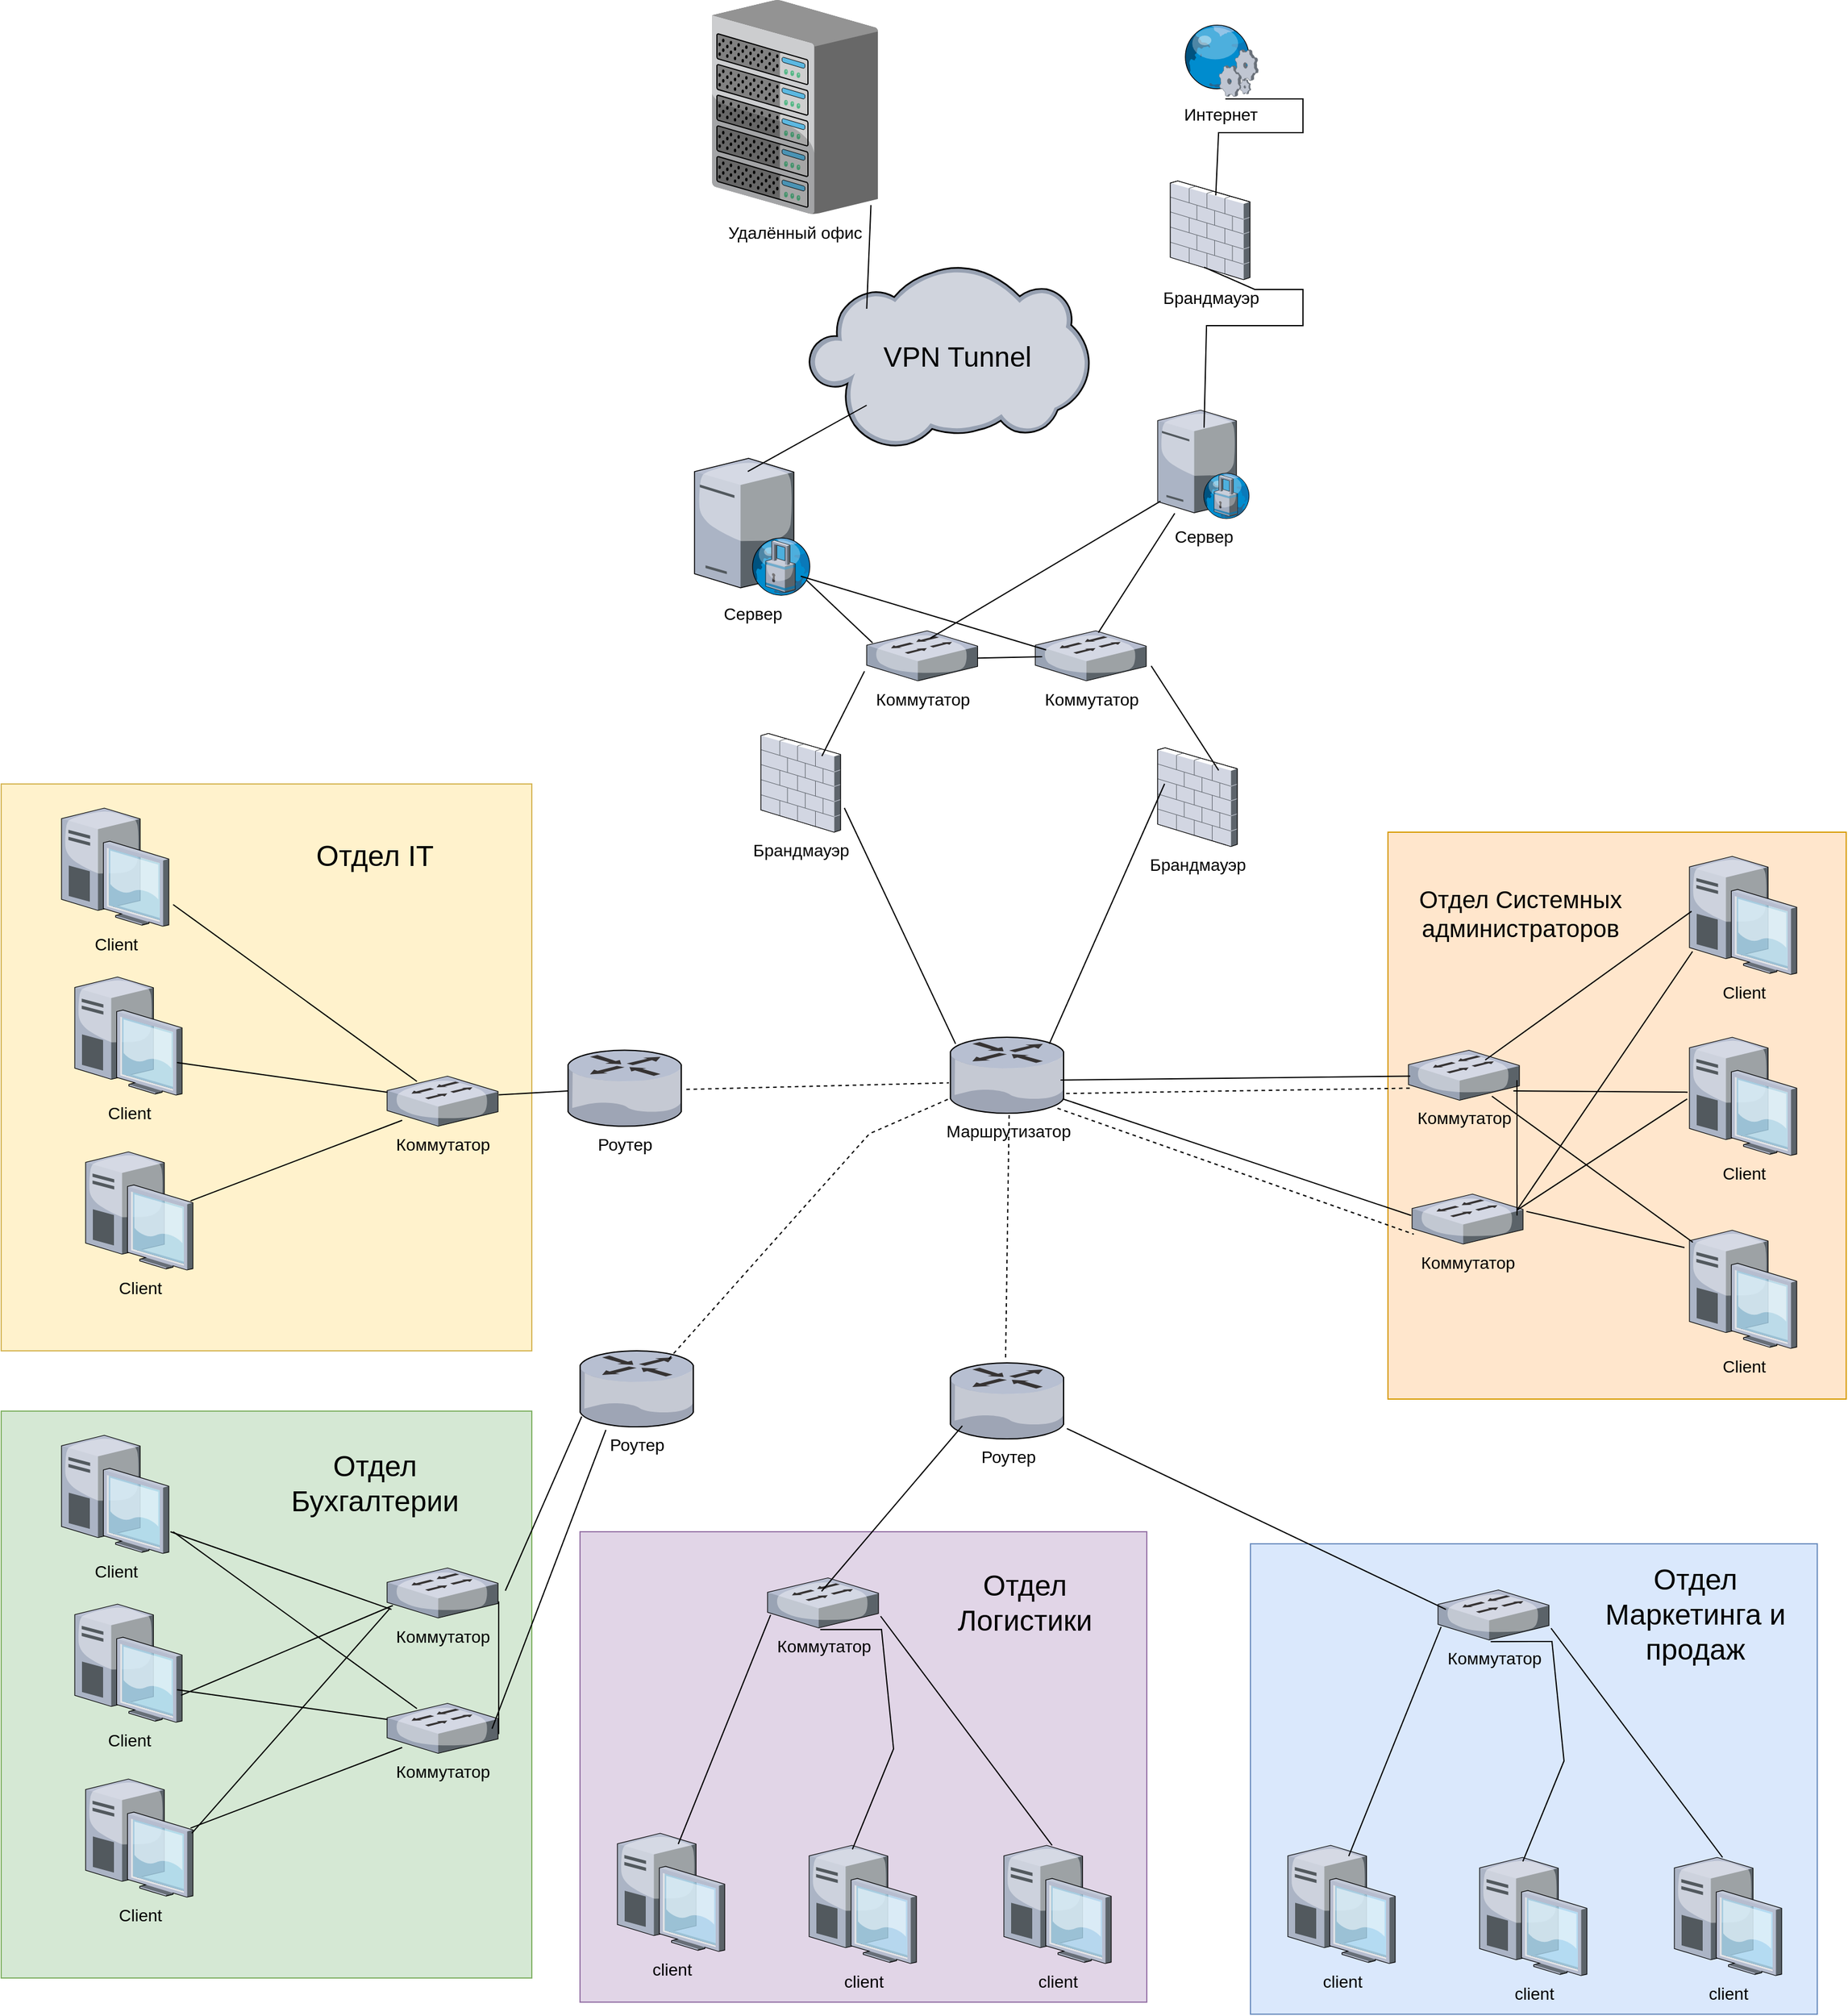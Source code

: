 <mxfile version="24.7.17">
  <diagram id="nGQdACCOeJVAFRv78miI" name="Страница — 2">
    <mxGraphModel dx="1323" dy="2034" grid="1" gridSize="10" guides="1" tooltips="1" connect="1" arrows="1" fold="1" page="1" pageScale="1" pageWidth="827" pageHeight="1169" math="0" shadow="0">
      <root>
        <mxCell id="0" />
        <mxCell id="1" parent="0" />
        <mxCell id="vEiF_uyLCvTDAlhh_jbT-1" value="Интернет" style="verticalLabelPosition=bottom;aspect=fixed;html=1;verticalAlign=top;strokeColor=none;shape=mxgraph.citrix.web_service;fillColor=#66B2FF;gradientColor=#0066CC;fontSize=14;" vertex="1" parent="1">
          <mxGeometry x="1299.53" y="-180" width="63" height="60" as="geometry" />
        </mxCell>
        <mxCell id="E2Lca-HdDQPLOUVBMEs8-1" value="Брандмауэр" style="verticalLabelPosition=bottom;aspect=fixed;html=1;verticalAlign=top;strokeColor=none;shape=mxgraph.citrix.firewall;fillColor=#66B2FF;gradientColor=#0066CC;fontSize=14;" vertex="1" parent="1">
          <mxGeometry x="1289.53" y="-50.0" width="66" height="81.84" as="geometry" />
        </mxCell>
        <mxCell id="E2Lca-HdDQPLOUVBMEs8-2" value="" style="endArrow=none;html=1;rounded=0;exitX=0.571;exitY=0.147;exitDx=0;exitDy=0;exitPerimeter=0;entryX=0.566;entryY=1.033;entryDx=0;entryDy=0;entryPerimeter=0;" edge="1" parent="1" source="E2Lca-HdDQPLOUVBMEs8-1" target="vEiF_uyLCvTDAlhh_jbT-1">
          <mxGeometry width="50" height="50" relative="1" as="geometry">
            <mxPoint x="1229.53" y="350" as="sourcePoint" />
            <mxPoint x="1279.53" y="300" as="targetPoint" />
            <Array as="points">
              <mxPoint x="1329.53" y="-90" />
              <mxPoint x="1399.53" y="-90" />
              <mxPoint x="1399.53" y="-118" />
            </Array>
          </mxGeometry>
        </mxCell>
        <mxCell id="zKOIj1cui4wTn7lDMS5a-1" value="Сервер" style="verticalLabelPosition=bottom;aspect=fixed;html=1;verticalAlign=top;strokeColor=none;shape=mxgraph.citrix.proxy_server;fillColor=#66B2FF;gradientColor=#0066CC;fontSize=14;" vertex="1" parent="1">
          <mxGeometry x="1279.03" y="140" width="76.5" height="90" as="geometry" />
        </mxCell>
        <mxCell id="zKOIj1cui4wTn7lDMS5a-2" value="" style="endArrow=none;html=1;rounded=0;exitX=0.503;exitY=0.163;exitDx=0;exitDy=0;exitPerimeter=0;entryX=0.424;entryY=0.874;entryDx=0;entryDy=0;entryPerimeter=0;" edge="1" parent="1" source="zKOIj1cui4wTn7lDMS5a-1" target="E2Lca-HdDQPLOUVBMEs8-1">
          <mxGeometry width="50" height="50" relative="1" as="geometry">
            <mxPoint x="1229.53" y="230" as="sourcePoint" />
            <mxPoint x="1279.53" y="300" as="targetPoint" />
            <Array as="points">
              <mxPoint x="1319.53" y="70" />
              <mxPoint x="1399.53" y="70" />
              <mxPoint x="1399.53" y="40" />
              <mxPoint x="1359.53" y="40" />
            </Array>
          </mxGeometry>
        </mxCell>
        <mxCell id="4ByIAZfDZcwQL-Xe8SCX-1" value="Коммутатор" style="verticalLabelPosition=bottom;aspect=fixed;html=1;verticalAlign=top;strokeColor=none;shape=mxgraph.citrix.switch;fillColor=#66B2FF;gradientColor=#0066CC;fontSize=14;" vertex="1" parent="1">
          <mxGeometry x="1037.73" y="323" width="92" height="41.5" as="geometry" />
        </mxCell>
        <mxCell id="4ByIAZfDZcwQL-Xe8SCX-2" value="" style="endArrow=none;html=1;rounded=0;entryX=0.574;entryY=0.145;entryDx=0;entryDy=0;entryPerimeter=0;exitX=0.03;exitY=0.84;exitDx=0;exitDy=0;exitPerimeter=0;" edge="1" parent="1" source="zKOIj1cui4wTn7lDMS5a-1" target="4ByIAZfDZcwQL-Xe8SCX-1">
          <mxGeometry width="50" height="50" relative="1" as="geometry">
            <mxPoint x="1229.53" y="350" as="sourcePoint" />
            <mxPoint x="1279.53" y="300" as="targetPoint" />
          </mxGeometry>
        </mxCell>
        <mxCell id="4ByIAZfDZcwQL-Xe8SCX-3" value="Сервер" style="verticalLabelPosition=bottom;aspect=fixed;html=1;verticalAlign=top;strokeColor=none;shape=mxgraph.citrix.proxy_server;fillColor=#66B2FF;gradientColor=#0066CC;fontSize=14;" vertex="1" parent="1">
          <mxGeometry x="894.93" y="180" width="96.5" height="113.53" as="geometry" />
        </mxCell>
        <mxCell id="4ByIAZfDZcwQL-Xe8SCX-4" value="" style="endArrow=none;html=1;rounded=0;exitX=0.053;exitY=0.241;exitDx=0;exitDy=0;exitPerimeter=0;entryX=0.963;entryY=0.891;entryDx=0;entryDy=0;entryPerimeter=0;" edge="1" parent="1" source="4ByIAZfDZcwQL-Xe8SCX-1" target="4ByIAZfDZcwQL-Xe8SCX-3">
          <mxGeometry width="50" height="50" relative="1" as="geometry">
            <mxPoint x="1229.53" y="350" as="sourcePoint" />
            <mxPoint x="1009.53" y="280" as="targetPoint" />
          </mxGeometry>
        </mxCell>
        <mxCell id="L4O83HU7OC4WsHnCvtTg-1" value="" style="verticalLabelPosition=bottom;sketch=0;aspect=fixed;html=1;verticalAlign=top;strokeColor=none;align=center;outlineConnect=0;shape=mxgraph.citrix.cloud;" vertex="1" parent="1">
          <mxGeometry x="989.53" y="20" width="232.9" height="152" as="geometry" />
        </mxCell>
        <mxCell id="Q8kfbpEKyPqMvDenZOVW-1" value="" style="endArrow=none;html=1;rounded=0;exitX=0.458;exitY=0.096;exitDx=0;exitDy=0;exitPerimeter=0;entryX=0;entryY=1;entryDx=0;entryDy=0;" edge="1" parent="1" source="4ByIAZfDZcwQL-Xe8SCX-3" target="Q8kfbpEKyPqMvDenZOVW-2">
          <mxGeometry width="50" height="50" relative="1" as="geometry">
            <mxPoint x="1189.53" y="410" as="sourcePoint" />
            <mxPoint x="1087.53" y="311" as="targetPoint" />
          </mxGeometry>
        </mxCell>
        <mxCell id="Q8kfbpEKyPqMvDenZOVW-2" value="&lt;font style=&quot;font-size: 23px;&quot;&gt;VPN Tunnel&lt;/font&gt;" style="text;html=1;align=center;verticalAlign=middle;whiteSpace=wrap;rounded=0;" vertex="1" parent="1">
          <mxGeometry x="1037.73" y="56" width="150" height="80" as="geometry" />
        </mxCell>
        <mxCell id="k6onuLZVNrTaeDNxgksK-1" value="Удалённый офис" style="verticalLabelPosition=bottom;aspect=fixed;html=1;verticalAlign=top;strokeColor=none;shape=mxgraph.citrix.chassis;fillColor=#66B2FF;gradientColor=#0066CC;fontSize=14;" vertex="1" parent="1">
          <mxGeometry x="909.53" y="-200" width="137.5" height="177.5" as="geometry" />
        </mxCell>
        <mxCell id="k6onuLZVNrTaeDNxgksK-2" value="" style="endArrow=none;html=1;rounded=0;entryX=0.958;entryY=0.958;entryDx=0;entryDy=0;entryPerimeter=0;exitX=0;exitY=0;exitDx=0;exitDy=0;" edge="1" parent="1" source="Q8kfbpEKyPqMvDenZOVW-2" target="k6onuLZVNrTaeDNxgksK-1">
          <mxGeometry width="50" height="50" relative="1" as="geometry">
            <mxPoint x="1189.53" y="410" as="sourcePoint" />
            <mxPoint x="1022.53" y="370" as="targetPoint" />
          </mxGeometry>
        </mxCell>
        <mxCell id="NOiTWcQTk03b_TyuIOdD-1" value="Маршрутизатор" style="verticalLabelPosition=bottom;aspect=fixed;html=1;verticalAlign=top;strokeColor=none;shape=mxgraph.citrix.router;fillColor=#66B2FF;gradientColor=#0066CC;fontSize=14;" vertex="1" parent="1">
          <mxGeometry x="1107.07" y="660" width="94.93" height="63" as="geometry" />
        </mxCell>
        <mxCell id="HztWbABJnZJOb7JI6aUi-1" value="Роутер" style="verticalLabelPosition=bottom;aspect=fixed;html=1;verticalAlign=top;strokeColor=none;shape=mxgraph.citrix.router;fillColor=#66B2FF;gradientColor=#0066CC;fontSize=14;" vertex="1" parent="1">
          <mxGeometry x="800" y="920" width="94.93" height="63" as="geometry" />
        </mxCell>
        <mxCell id="HztWbABJnZJOb7JI6aUi-2" value="Роутер" style="verticalLabelPosition=bottom;aspect=fixed;html=1;verticalAlign=top;strokeColor=none;shape=mxgraph.citrix.router;fillColor=#66B2FF;gradientColor=#0066CC;fontSize=14;" vertex="1" parent="1">
          <mxGeometry x="1107.07" y="930" width="94.93" height="63" as="geometry" />
        </mxCell>
        <mxCell id="HztWbABJnZJOb7JI6aUi-3" value="Роутер" style="verticalLabelPosition=bottom;aspect=fixed;html=1;verticalAlign=top;strokeColor=none;shape=mxgraph.citrix.router;fillColor=#66B2FF;gradientColor=#0066CC;fontSize=14;" vertex="1" parent="1">
          <mxGeometry x="790" y="670.75" width="94.93" height="63" as="geometry" />
        </mxCell>
        <mxCell id="vzPR-6TCZK36s6tEn4s6-12" value="" style="endArrow=none;html=1;rounded=0;exitX=1.034;exitY=0.516;exitDx=0;exitDy=0;exitPerimeter=0;entryX=-0.012;entryY=0.6;entryDx=0;entryDy=0;entryPerimeter=0;dashed=1;" edge="1" parent="1" source="HztWbABJnZJOb7JI6aUi-3" target="NOiTWcQTk03b_TyuIOdD-1">
          <mxGeometry width="50" height="50" relative="1" as="geometry">
            <mxPoint x="1288" y="702" as="sourcePoint" />
            <mxPoint x="1208" y="706" as="targetPoint" />
          </mxGeometry>
        </mxCell>
        <mxCell id="fK_OqBj9FiJL5wMermbX-10" value="" style="group" vertex="1" connectable="0" parent="1">
          <mxGeometry x="1470" y="490" width="380" height="470" as="geometry" />
        </mxCell>
        <mxCell id="vzPR-6TCZK36s6tEn4s6-10" value="" style="rounded=0;whiteSpace=wrap;html=1;fillColor=#ffe6cc;strokeColor=#d79b00;" vertex="1" parent="fK_OqBj9FiJL5wMermbX-10">
          <mxGeometry width="380" height="470" as="geometry" />
        </mxCell>
        <mxCell id="OkLLCSxySNJMKTtLB9Cl-1" value="Коммутатор" style="verticalLabelPosition=bottom;aspect=fixed;html=1;verticalAlign=top;strokeColor=none;shape=mxgraph.citrix.switch;fillColor=#66B2FF;gradientColor=#0066CC;fontSize=14;" vertex="1" parent="fK_OqBj9FiJL5wMermbX-10">
          <mxGeometry x="17" y="180.75" width="92" height="41.5" as="geometry" />
        </mxCell>
        <mxCell id="vzPR-6TCZK36s6tEn4s6-1" value="Client" style="verticalLabelPosition=bottom;aspect=fixed;html=1;verticalAlign=top;strokeColor=none;shape=mxgraph.citrix.desktop;fillColor=#66B2FF;gradientColor=#0066CC;fontSize=14;" vertex="1" parent="fK_OqBj9FiJL5wMermbX-10">
          <mxGeometry x="250" y="20.0" width="89" height="98" as="geometry" />
        </mxCell>
        <mxCell id="vzPR-6TCZK36s6tEn4s6-2" value="Client" style="verticalLabelPosition=bottom;aspect=fixed;html=1;verticalAlign=top;strokeColor=none;shape=mxgraph.citrix.desktop;fillColor=#66B2FF;gradientColor=#0066CC;fontSize=14;" vertex="1" parent="fK_OqBj9FiJL5wMermbX-10">
          <mxGeometry x="250" y="170" width="89" height="98" as="geometry" />
        </mxCell>
        <mxCell id="vzPR-6TCZK36s6tEn4s6-3" value="Client" style="verticalLabelPosition=bottom;aspect=fixed;html=1;verticalAlign=top;strokeColor=none;shape=mxgraph.citrix.desktop;fillColor=#66B2FF;gradientColor=#0066CC;fontSize=14;" vertex="1" parent="fK_OqBj9FiJL5wMermbX-10">
          <mxGeometry x="250" y="330" width="89" height="98" as="geometry" />
        </mxCell>
        <mxCell id="vzPR-6TCZK36s6tEn4s6-4" value="" style="endArrow=none;html=1;rounded=0;entryX=0.692;entryY=0.196;entryDx=0;entryDy=0;entryPerimeter=0;exitX=0.02;exitY=0.465;exitDx=0;exitDy=0;exitPerimeter=0;" edge="1" parent="fK_OqBj9FiJL5wMermbX-10" source="vzPR-6TCZK36s6tEn4s6-1" target="OkLLCSxySNJMKTtLB9Cl-1">
          <mxGeometry width="50" height="50" relative="1" as="geometry">
            <mxPoint x="32" y="-44" as="sourcePoint" />
            <mxPoint x="-87" y="69" as="targetPoint" />
          </mxGeometry>
        </mxCell>
        <mxCell id="vzPR-6TCZK36s6tEn4s6-5" value="" style="endArrow=none;html=1;rounded=0;exitX=-0.017;exitY=0.465;exitDx=0;exitDy=0;exitPerimeter=0;entryX=0.946;entryY=0.812;entryDx=0;entryDy=0;entryPerimeter=0;" edge="1" parent="fK_OqBj9FiJL5wMermbX-10" source="vzPR-6TCZK36s6tEn4s6-2" target="OkLLCSxySNJMKTtLB9Cl-1">
          <mxGeometry width="50" height="50" relative="1" as="geometry">
            <mxPoint x="212" y="76" as="sourcePoint" />
            <mxPoint x="110" y="199" as="targetPoint" />
          </mxGeometry>
        </mxCell>
        <mxCell id="vzPR-6TCZK36s6tEn4s6-6" value="" style="endArrow=none;html=1;rounded=0;exitX=0.032;exitY=0.102;exitDx=0;exitDy=0;exitPerimeter=0;entryX=0.752;entryY=0.919;entryDx=0;entryDy=0;entryPerimeter=0;" edge="1" parent="fK_OqBj9FiJL5wMermbX-10" source="vzPR-6TCZK36s6tEn4s6-3" target="OkLLCSxySNJMKTtLB9Cl-1">
          <mxGeometry width="50" height="50" relative="1" as="geometry">
            <mxPoint x="208" y="226" as="sourcePoint" />
            <mxPoint x="120" y="209" as="targetPoint" />
          </mxGeometry>
        </mxCell>
        <mxCell id="vzPR-6TCZK36s6tEn4s6-11" value="&lt;font style=&quot;font-size: 20px;&quot;&gt;Отдел Системных администраторов&lt;/font&gt;" style="text;html=1;align=center;verticalAlign=middle;whiteSpace=wrap;rounded=0;" vertex="1" parent="fK_OqBj9FiJL5wMermbX-10">
          <mxGeometry x="20" y="23.53" width="180" height="86.47" as="geometry" />
        </mxCell>
        <mxCell id="6o5jqIR7MFfScUVsOUhW-16" value="Коммутатор" style="verticalLabelPosition=bottom;aspect=fixed;html=1;verticalAlign=top;strokeColor=none;shape=mxgraph.citrix.switch;fillColor=#66B2FF;gradientColor=#0066CC;fontSize=14;" vertex="1" parent="fK_OqBj9FiJL5wMermbX-10">
          <mxGeometry x="20" y="300" width="92" height="41.5" as="geometry" />
        </mxCell>
        <mxCell id="6o5jqIR7MFfScUVsOUhW-18" value="" style="endArrow=none;html=1;rounded=0;entryX=0.946;entryY=0.321;entryDx=0;entryDy=0;entryPerimeter=0;exitX=0.029;exitY=0.805;exitDx=0;exitDy=0;exitPerimeter=0;" edge="1" parent="fK_OqBj9FiJL5wMermbX-10" source="vzPR-6TCZK36s6tEn4s6-1" target="6o5jqIR7MFfScUVsOUhW-16">
          <mxGeometry width="50" height="50" relative="1" as="geometry">
            <mxPoint x="262" y="76" as="sourcePoint" />
            <mxPoint x="91" y="199" as="targetPoint" />
          </mxGeometry>
        </mxCell>
        <mxCell id="6o5jqIR7MFfScUVsOUhW-19" value="" style="endArrow=none;html=1;rounded=0;exitX=-0.021;exitY=0.522;exitDx=0;exitDy=0;exitPerimeter=0;entryX=0.946;entryY=0.321;entryDx=0;entryDy=0;entryPerimeter=0;" edge="1" parent="fK_OqBj9FiJL5wMermbX-10" source="vzPR-6TCZK36s6tEn4s6-2" target="6o5jqIR7MFfScUVsOUhW-16">
          <mxGeometry width="50" height="50" relative="1" as="geometry">
            <mxPoint x="263" y="109" as="sourcePoint" />
            <mxPoint x="110" y="310" as="targetPoint" />
          </mxGeometry>
        </mxCell>
        <mxCell id="6o5jqIR7MFfScUVsOUhW-20" value="" style="endArrow=none;html=1;rounded=0;entryX=1.03;entryY=0.348;entryDx=0;entryDy=0;entryPerimeter=0;exitX=-0.046;exitY=0.147;exitDx=0;exitDy=0;exitPerimeter=0;" edge="1" parent="fK_OqBj9FiJL5wMermbX-10" source="vzPR-6TCZK36s6tEn4s6-3" target="6o5jqIR7MFfScUVsOUhW-16">
          <mxGeometry width="50" height="50" relative="1" as="geometry">
            <mxPoint x="273" y="119" as="sourcePoint" />
            <mxPoint x="127" y="333" as="targetPoint" />
          </mxGeometry>
        </mxCell>
        <mxCell id="6o5jqIR7MFfScUVsOUhW-21" value="" style="endArrow=none;html=1;rounded=0;entryX=0.946;entryY=0.428;entryDx=0;entryDy=0;entryPerimeter=0;exitX=0.978;exitY=0.598;exitDx=0;exitDy=0;exitPerimeter=0;" edge="1" parent="fK_OqBj9FiJL5wMermbX-10" source="OkLLCSxySNJMKTtLB9Cl-1" target="6o5jqIR7MFfScUVsOUhW-16">
          <mxGeometry width="50" height="50" relative="1" as="geometry">
            <mxPoint x="283" y="129" as="sourcePoint" />
            <mxPoint x="137" y="343" as="targetPoint" />
          </mxGeometry>
        </mxCell>
        <mxCell id="fK_OqBj9FiJL5wMermbX-13" value="" style="group" vertex="1" connectable="0" parent="1">
          <mxGeometry x="320" y="450" width="440" height="470" as="geometry" />
        </mxCell>
        <mxCell id="fK_OqBj9FiJL5wMermbX-1" value="" style="rounded=0;whiteSpace=wrap;html=1;fillColor=#fff2cc;strokeColor=#d6b656;" vertex="1" parent="fK_OqBj9FiJL5wMermbX-13">
          <mxGeometry width="440" height="470" as="geometry" />
        </mxCell>
        <mxCell id="fK_OqBj9FiJL5wMermbX-2" value="Коммутатор" style="verticalLabelPosition=bottom;aspect=fixed;html=1;verticalAlign=top;strokeColor=none;shape=mxgraph.citrix.switch;fillColor=#66B2FF;gradientColor=#0066CC;fontSize=14;" vertex="1" parent="fK_OqBj9FiJL5wMermbX-13">
          <mxGeometry x="320" y="242.25" width="92" height="41.5" as="geometry" />
        </mxCell>
        <mxCell id="fK_OqBj9FiJL5wMermbX-3" value="Client" style="verticalLabelPosition=bottom;aspect=fixed;html=1;verticalAlign=top;strokeColor=none;shape=mxgraph.citrix.desktop;fillColor=#66B2FF;gradientColor=#0066CC;fontSize=14;" vertex="1" parent="fK_OqBj9FiJL5wMermbX-13">
          <mxGeometry x="50" y="20" width="89" height="98" as="geometry" />
        </mxCell>
        <mxCell id="fK_OqBj9FiJL5wMermbX-4" value="Client" style="verticalLabelPosition=bottom;aspect=fixed;html=1;verticalAlign=top;strokeColor=none;shape=mxgraph.citrix.desktop;fillColor=#66B2FF;gradientColor=#0066CC;fontSize=14;" vertex="1" parent="fK_OqBj9FiJL5wMermbX-13">
          <mxGeometry x="61" y="160" width="89" height="98" as="geometry" />
        </mxCell>
        <mxCell id="fK_OqBj9FiJL5wMermbX-5" value="Client" style="verticalLabelPosition=bottom;aspect=fixed;html=1;verticalAlign=top;strokeColor=none;shape=mxgraph.citrix.desktop;fillColor=#66B2FF;gradientColor=#0066CC;fontSize=14;" vertex="1" parent="fK_OqBj9FiJL5wMermbX-13">
          <mxGeometry x="70" y="305" width="89" height="98" as="geometry" />
        </mxCell>
        <mxCell id="fK_OqBj9FiJL5wMermbX-6" value="" style="endArrow=none;html=1;rounded=0;entryX=0.269;entryY=0.106;entryDx=0;entryDy=0;entryPerimeter=0;exitX=1.04;exitY=0.816;exitDx=0;exitDy=0;exitPerimeter=0;" edge="1" parent="fK_OqBj9FiJL5wMermbX-13" source="fK_OqBj9FiJL5wMermbX-3" target="fK_OqBj9FiJL5wMermbX-2">
          <mxGeometry width="50" height="50" relative="1" as="geometry">
            <mxPoint x="52" y="-74" as="sourcePoint" />
            <mxPoint x="-67" y="39" as="targetPoint" />
          </mxGeometry>
        </mxCell>
        <mxCell id="fK_OqBj9FiJL5wMermbX-7" value="" style="endArrow=none;html=1;rounded=0;exitX=0.953;exitY=0.725;exitDx=0;exitDy=0;exitPerimeter=0;entryX=0.004;entryY=0.321;entryDx=0;entryDy=0;entryPerimeter=0;" edge="1" parent="fK_OqBj9FiJL5wMermbX-13" source="fK_OqBj9FiJL5wMermbX-4" target="fK_OqBj9FiJL5wMermbX-2">
          <mxGeometry width="50" height="50" relative="1" as="geometry">
            <mxPoint x="232" y="46" as="sourcePoint" />
            <mxPoint x="310" y="250" as="targetPoint" />
          </mxGeometry>
        </mxCell>
        <mxCell id="fK_OqBj9FiJL5wMermbX-8" value="" style="endArrow=none;html=1;rounded=0;exitX=0.978;exitY=0.415;exitDx=0;exitDy=0;exitPerimeter=0;entryX=0.136;entryY=0.883;entryDx=0;entryDy=0;entryPerimeter=0;" edge="1" parent="fK_OqBj9FiJL5wMermbX-13" source="fK_OqBj9FiJL5wMermbX-5" target="fK_OqBj9FiJL5wMermbX-2">
          <mxGeometry width="50" height="50" relative="1" as="geometry">
            <mxPoint x="228" y="196" as="sourcePoint" />
            <mxPoint x="140" y="179" as="targetPoint" />
          </mxGeometry>
        </mxCell>
        <mxCell id="fK_OqBj9FiJL5wMermbX-9" value="&lt;font style=&quot;font-size: 24px;&quot;&gt;Отдел IT&lt;/font&gt;" style="text;html=1;align=center;verticalAlign=middle;whiteSpace=wrap;rounded=0;" vertex="1" parent="fK_OqBj9FiJL5wMermbX-13">
          <mxGeometry x="220" y="20" width="180" height="80" as="geometry" />
        </mxCell>
        <mxCell id="fK_OqBj9FiJL5wMermbX-14" value="" style="group;fillColor=#d5e8d4;strokeColor=#82b366;" vertex="1" connectable="0" parent="1">
          <mxGeometry x="320" y="970" width="440" height="470" as="geometry" />
        </mxCell>
        <mxCell id="fK_OqBj9FiJL5wMermbX-15" value="" style="rounded=0;whiteSpace=wrap;html=1;fillColor=#d5e8d4;strokeColor=#82b366;" vertex="1" parent="fK_OqBj9FiJL5wMermbX-14">
          <mxGeometry width="440" height="470" as="geometry" />
        </mxCell>
        <mxCell id="fK_OqBj9FiJL5wMermbX-16" value="Коммутатор" style="verticalLabelPosition=bottom;aspect=fixed;html=1;verticalAlign=top;strokeColor=none;shape=mxgraph.citrix.switch;fillColor=#66B2FF;gradientColor=#0066CC;fontSize=14;" vertex="1" parent="fK_OqBj9FiJL5wMermbX-14">
          <mxGeometry x="320" y="242.25" width="92" height="41.5" as="geometry" />
        </mxCell>
        <mxCell id="fK_OqBj9FiJL5wMermbX-17" value="Client" style="verticalLabelPosition=bottom;aspect=fixed;html=1;verticalAlign=top;strokeColor=none;shape=mxgraph.citrix.desktop;fillColor=#66B2FF;gradientColor=#0066CC;fontSize=14;" vertex="1" parent="fK_OqBj9FiJL5wMermbX-14">
          <mxGeometry x="50" y="20" width="89" height="98" as="geometry" />
        </mxCell>
        <mxCell id="fK_OqBj9FiJL5wMermbX-18" value="Client" style="verticalLabelPosition=bottom;aspect=fixed;html=1;verticalAlign=top;strokeColor=none;shape=mxgraph.citrix.desktop;fillColor=#66B2FF;gradientColor=#0066CC;fontSize=14;" vertex="1" parent="fK_OqBj9FiJL5wMermbX-14">
          <mxGeometry x="61" y="160" width="89" height="98" as="geometry" />
        </mxCell>
        <mxCell id="fK_OqBj9FiJL5wMermbX-19" value="Client" style="verticalLabelPosition=bottom;aspect=fixed;html=1;verticalAlign=top;strokeColor=none;shape=mxgraph.citrix.desktop;fillColor=#66B2FF;gradientColor=#0066CC;fontSize=14;" vertex="1" parent="fK_OqBj9FiJL5wMermbX-14">
          <mxGeometry x="70" y="305" width="89" height="98" as="geometry" />
        </mxCell>
        <mxCell id="fK_OqBj9FiJL5wMermbX-20" value="" style="endArrow=none;html=1;rounded=0;entryX=0.269;entryY=0.106;entryDx=0;entryDy=0;entryPerimeter=0;exitX=1.04;exitY=0.816;exitDx=0;exitDy=0;exitPerimeter=0;" edge="1" parent="fK_OqBj9FiJL5wMermbX-14" source="fK_OqBj9FiJL5wMermbX-17" target="fK_OqBj9FiJL5wMermbX-16">
          <mxGeometry width="50" height="50" relative="1" as="geometry">
            <mxPoint x="52" y="-74" as="sourcePoint" />
            <mxPoint x="-67" y="39" as="targetPoint" />
          </mxGeometry>
        </mxCell>
        <mxCell id="fK_OqBj9FiJL5wMermbX-21" value="" style="endArrow=none;html=1;rounded=0;exitX=0.953;exitY=0.725;exitDx=0;exitDy=0;exitPerimeter=0;entryX=0.004;entryY=0.321;entryDx=0;entryDy=0;entryPerimeter=0;" edge="1" parent="fK_OqBj9FiJL5wMermbX-14" source="fK_OqBj9FiJL5wMermbX-18" target="fK_OqBj9FiJL5wMermbX-16">
          <mxGeometry width="50" height="50" relative="1" as="geometry">
            <mxPoint x="232" y="46" as="sourcePoint" />
            <mxPoint x="310" y="250" as="targetPoint" />
          </mxGeometry>
        </mxCell>
        <mxCell id="fK_OqBj9FiJL5wMermbX-22" value="" style="endArrow=none;html=1;rounded=0;exitX=0.978;exitY=0.415;exitDx=0;exitDy=0;exitPerimeter=0;entryX=0.136;entryY=0.883;entryDx=0;entryDy=0;entryPerimeter=0;" edge="1" parent="fK_OqBj9FiJL5wMermbX-14" source="fK_OqBj9FiJL5wMermbX-19" target="fK_OqBj9FiJL5wMermbX-16">
          <mxGeometry width="50" height="50" relative="1" as="geometry">
            <mxPoint x="228" y="196" as="sourcePoint" />
            <mxPoint x="140" y="179" as="targetPoint" />
          </mxGeometry>
        </mxCell>
        <mxCell id="fK_OqBj9FiJL5wMermbX-23" value="&lt;font style=&quot;font-size: 24px;&quot;&gt;Отдел Бухгалтерии&lt;/font&gt;" style="text;html=1;align=center;verticalAlign=middle;whiteSpace=wrap;rounded=0;" vertex="1" parent="fK_OqBj9FiJL5wMermbX-14">
          <mxGeometry x="220" y="20" width="180" height="80" as="geometry" />
        </mxCell>
        <mxCell id="6o5jqIR7MFfScUVsOUhW-9" value="Коммутатор" style="verticalLabelPosition=bottom;aspect=fixed;html=1;verticalAlign=top;strokeColor=none;shape=mxgraph.citrix.switch;fillColor=#66B2FF;gradientColor=#0066CC;fontSize=14;" vertex="1" parent="fK_OqBj9FiJL5wMermbX-14">
          <mxGeometry x="320" y="130" width="92" height="41.5" as="geometry" />
        </mxCell>
        <mxCell id="6o5jqIR7MFfScUVsOUhW-11" value="" style="endArrow=none;html=1;rounded=0;exitX=0.04;exitY=0.83;exitDx=0;exitDy=0;exitPerimeter=0;entryX=1.015;entryY=0.816;entryDx=0;entryDy=0;entryPerimeter=0;" edge="1" parent="fK_OqBj9FiJL5wMermbX-14" source="6o5jqIR7MFfScUVsOUhW-9" target="fK_OqBj9FiJL5wMermbX-17">
          <mxGeometry width="50" height="50" relative="1" as="geometry">
            <mxPoint x="491" y="14" as="sourcePoint" />
            <mxPoint x="428" y="159" as="targetPoint" />
          </mxGeometry>
        </mxCell>
        <mxCell id="6o5jqIR7MFfScUVsOUhW-12" value="" style="endArrow=none;html=1;rounded=0;exitX=0.052;exitY=0.75;exitDx=0;exitDy=0;exitPerimeter=0;entryX=0.991;entryY=0.771;entryDx=0;entryDy=0;entryPerimeter=0;" edge="1" parent="fK_OqBj9FiJL5wMermbX-14" source="6o5jqIR7MFfScUVsOUhW-9" target="fK_OqBj9FiJL5wMermbX-18">
          <mxGeometry width="50" height="50" relative="1" as="geometry">
            <mxPoint x="334" y="174" as="sourcePoint" />
            <mxPoint x="150" y="110" as="targetPoint" />
          </mxGeometry>
        </mxCell>
        <mxCell id="6o5jqIR7MFfScUVsOUhW-13" value="" style="endArrow=none;html=1;rounded=0;exitX=0.028;exitY=0.803;exitDx=0;exitDy=0;exitPerimeter=0;entryX=0.99;entryY=0.459;entryDx=0;entryDy=0;entryPerimeter=0;" edge="1" parent="fK_OqBj9FiJL5wMermbX-14" source="6o5jqIR7MFfScUVsOUhW-9" target="fK_OqBj9FiJL5wMermbX-19">
          <mxGeometry width="50" height="50" relative="1" as="geometry">
            <mxPoint x="344" y="184" as="sourcePoint" />
            <mxPoint x="160" y="120" as="targetPoint" />
          </mxGeometry>
        </mxCell>
        <mxCell id="6o5jqIR7MFfScUVsOUhW-14" value="" style="endArrow=none;html=1;rounded=0;exitX=1.006;exitY=0.669;exitDx=0;exitDy=0;exitPerimeter=0;entryX=1.006;entryY=0.615;entryDx=0;entryDy=0;entryPerimeter=0;" edge="1" parent="fK_OqBj9FiJL5wMermbX-14" source="6o5jqIR7MFfScUVsOUhW-9" target="fK_OqBj9FiJL5wMermbX-16">
          <mxGeometry width="50" height="50" relative="1" as="geometry">
            <mxPoint x="354" y="194" as="sourcePoint" />
            <mxPoint x="170" y="130" as="targetPoint" />
          </mxGeometry>
        </mxCell>
        <mxCell id="fK_OqBj9FiJL5wMermbX-24" value="" style="endArrow=none;html=1;rounded=0;exitX=0.776;exitY=0.106;exitDx=0;exitDy=0;exitPerimeter=0;entryX=-0.012;entryY=0.811;entryDx=0;entryDy=0;entryPerimeter=0;dashed=1;" edge="1" parent="1" source="HztWbABJnZJOb7JI6aUi-1" target="NOiTWcQTk03b_TyuIOdD-1">
          <mxGeometry width="50" height="50" relative="1" as="geometry">
            <mxPoint x="898" y="713" as="sourcePoint" />
            <mxPoint x="1116" y="708" as="targetPoint" />
            <Array as="points">
              <mxPoint x="1040" y="740" />
            </Array>
          </mxGeometry>
        </mxCell>
        <mxCell id="fK_OqBj9FiJL5wMermbX-26" value="" style="endArrow=none;html=1;rounded=0;exitX=0.226;exitY=1.041;exitDx=0;exitDy=0;exitPerimeter=0;entryX=0.946;entryY=0.508;entryDx=0;entryDy=0;entryPerimeter=0;" edge="1" parent="1" source="HztWbABJnZJOb7JI6aUi-1" target="fK_OqBj9FiJL5wMermbX-16">
          <mxGeometry width="50" height="50" relative="1" as="geometry">
            <mxPoint x="1125" y="563" as="sourcePoint" />
            <mxPoint x="800" y="1080" as="targetPoint" />
          </mxGeometry>
        </mxCell>
        <mxCell id="fK_OqBj9FiJL5wMermbX-12" value="" style="endArrow=none;html=1;rounded=0;exitX=0.004;exitY=0.535;exitDx=0;exitDy=0;exitPerimeter=0;entryX=1.006;entryY=0.374;entryDx=0;entryDy=0;entryPerimeter=0;" edge="1" parent="1" source="HztWbABJnZJOb7JI6aUi-3" target="fK_OqBj9FiJL5wMermbX-2">
          <mxGeometry width="50" height="50" relative="1" as="geometry">
            <mxPoint x="1125" y="563" as="sourcePoint" />
            <mxPoint x="1023" y="511" as="targetPoint" />
          </mxGeometry>
        </mxCell>
        <mxCell id="vzPR-6TCZK36s6tEn4s6-8" value="" style="endArrow=none;html=1;rounded=0;exitX=0.016;exitY=0.517;exitDx=0;exitDy=0;exitPerimeter=0;entryX=0.963;entryY=0.564;entryDx=0;entryDy=0;entryPerimeter=0;" edge="1" parent="1" source="OkLLCSxySNJMKTtLB9Cl-1" target="NOiTWcQTk03b_TyuIOdD-1">
          <mxGeometry width="50" height="50" relative="1" as="geometry">
            <mxPoint x="1478" y="726" as="sourcePoint" />
            <mxPoint x="1390" y="709" as="targetPoint" />
          </mxGeometry>
        </mxCell>
        <mxCell id="fK_OqBj9FiJL5wMermbX-27" value="" style="endArrow=none;html=1;rounded=0;exitX=0.483;exitY=-0.071;exitDx=0;exitDy=0;exitPerimeter=0;entryX=0.514;entryY=1.005;entryDx=0;entryDy=0;entryPerimeter=0;dashed=1;" edge="1" parent="1" source="HztWbABJnZJOb7JI6aUi-2" target="NOiTWcQTk03b_TyuIOdD-1">
          <mxGeometry width="50" height="50" relative="1" as="geometry">
            <mxPoint x="898" y="713" as="sourcePoint" />
            <mxPoint x="1116" y="708" as="targetPoint" />
          </mxGeometry>
        </mxCell>
        <mxCell id="AzVTOT3GRzaiLFqyrK6i-9" value="" style="group" vertex="1" connectable="0" parent="1">
          <mxGeometry x="800" y="1070" width="470" height="390" as="geometry" />
        </mxCell>
        <mxCell id="AzVTOT3GRzaiLFqyrK6i-4" value="" style="rounded=0;whiteSpace=wrap;html=1;fillColor=#e1d5e7;strokeColor=#9673a6;" vertex="1" parent="AzVTOT3GRzaiLFqyrK6i-9">
          <mxGeometry width="470" height="390" as="geometry" />
        </mxCell>
        <mxCell id="fK_OqBj9FiJL5wMermbX-29" value="Коммутатор" style="verticalLabelPosition=bottom;aspect=fixed;html=1;verticalAlign=top;strokeColor=none;shape=mxgraph.citrix.switch;fillColor=#66B2FF;gradientColor=#0066CC;fontSize=14;" vertex="1" parent="AzVTOT3GRzaiLFqyrK6i-9">
          <mxGeometry x="155.5" y="38.25" width="92" height="41.5" as="geometry" />
        </mxCell>
        <mxCell id="AzVTOT3GRzaiLFqyrK6i-1" value="client" style="verticalLabelPosition=bottom;aspect=fixed;html=1;verticalAlign=top;strokeColor=none;shape=mxgraph.citrix.desktop;fillColor=#66B2FF;gradientColor=#0066CC;fontSize=14;" vertex="1" parent="AzVTOT3GRzaiLFqyrK6i-9">
          <mxGeometry x="31" y="250" width="89" height="98" as="geometry" />
        </mxCell>
        <mxCell id="AzVTOT3GRzaiLFqyrK6i-2" value="client" style="verticalLabelPosition=bottom;aspect=fixed;html=1;verticalAlign=top;strokeColor=none;shape=mxgraph.citrix.desktop;fillColor=#66B2FF;gradientColor=#0066CC;fontSize=14;" vertex="1" parent="AzVTOT3GRzaiLFqyrK6i-9">
          <mxGeometry x="190" y="260" width="89" height="98" as="geometry" />
        </mxCell>
        <mxCell id="AzVTOT3GRzaiLFqyrK6i-3" value="client" style="verticalLabelPosition=bottom;aspect=fixed;html=1;verticalAlign=top;strokeColor=none;shape=mxgraph.citrix.desktop;fillColor=#66B2FF;gradientColor=#0066CC;fontSize=14;" vertex="1" parent="AzVTOT3GRzaiLFqyrK6i-9">
          <mxGeometry x="351.5" y="260" width="89" height="98" as="geometry" />
        </mxCell>
        <mxCell id="AzVTOT3GRzaiLFqyrK6i-5" value="&lt;font style=&quot;font-size: 24px;&quot;&gt;Отдел Логистики&lt;/font&gt;" style="text;html=1;align=center;verticalAlign=middle;whiteSpace=wrap;rounded=0;" vertex="1" parent="AzVTOT3GRzaiLFqyrK6i-9">
          <mxGeometry x="279" y="19" width="180" height="80" as="geometry" />
        </mxCell>
        <mxCell id="AzVTOT3GRzaiLFqyrK6i-6" value="" style="endArrow=none;html=1;rounded=0;exitX=0.567;exitY=0.091;exitDx=0;exitDy=0;exitPerimeter=0;entryX=0.028;entryY=0.738;entryDx=0;entryDy=0;entryPerimeter=0;" edge="1" parent="AzVTOT3GRzaiLFqyrK6i-9" source="AzVTOT3GRzaiLFqyrK6i-1" target="fK_OqBj9FiJL5wMermbX-29">
          <mxGeometry width="50" height="50" relative="1" as="geometry">
            <mxPoint x="327" y="-78" as="sourcePoint" />
            <mxPoint x="210" y="59" as="targetPoint" />
          </mxGeometry>
        </mxCell>
        <mxCell id="AzVTOT3GRzaiLFqyrK6i-7" value="" style="endArrow=none;html=1;rounded=0;exitX=0.449;exitY=0;exitDx=0;exitDy=0;exitPerimeter=0;entryX=1.019;entryY=0.765;entryDx=0;entryDy=0;entryPerimeter=0;" edge="1" parent="AzVTOT3GRzaiLFqyrK6i-9" source="AzVTOT3GRzaiLFqyrK6i-3" target="fK_OqBj9FiJL5wMermbX-29">
          <mxGeometry width="50" height="50" relative="1" as="geometry">
            <mxPoint x="91" y="269" as="sourcePoint" />
            <mxPoint x="168" y="79" as="targetPoint" />
          </mxGeometry>
        </mxCell>
        <mxCell id="AzVTOT3GRzaiLFqyrK6i-8" value="" style="endArrow=none;html=1;rounded=0;exitX=0.475;exitY=1.033;exitDx=0;exitDy=0;exitPerimeter=0;entryX=0.403;entryY=0.034;entryDx=0;entryDy=0;entryPerimeter=0;" edge="1" parent="AzVTOT3GRzaiLFqyrK6i-9" source="fK_OqBj9FiJL5wMermbX-29" target="AzVTOT3GRzaiLFqyrK6i-2">
          <mxGeometry width="50" height="50" relative="1" as="geometry">
            <mxPoint x="101" y="279" as="sourcePoint" />
            <mxPoint x="178" y="89" as="targetPoint" />
            <Array as="points">
              <mxPoint x="250" y="81" />
              <mxPoint x="260" y="180" />
            </Array>
          </mxGeometry>
        </mxCell>
        <mxCell id="fK_OqBj9FiJL5wMermbX-30" value="" style="endArrow=none;html=1;rounded=0;exitX=0.105;exitY=0.829;exitDx=0;exitDy=0;exitPerimeter=0;entryX=0.487;entryY=0.268;entryDx=0;entryDy=0;entryPerimeter=0;" edge="1" parent="1" source="HztWbABJnZJOb7JI6aUi-2" target="fK_OqBj9FiJL5wMermbX-29">
          <mxGeometry width="50" height="50" relative="1" as="geometry">
            <mxPoint x="831" y="996" as="sourcePoint" />
            <mxPoint x="737" y="1243" as="targetPoint" />
          </mxGeometry>
        </mxCell>
        <mxCell id="AzVTOT3GRzaiLFqyrK6i-10" value="" style="group;fillColor=#dae8fc;strokeColor=#6c8ebf;" vertex="1" connectable="0" parent="1">
          <mxGeometry x="1356" y="1080" width="470" height="390" as="geometry" />
        </mxCell>
        <mxCell id="AzVTOT3GRzaiLFqyrK6i-11" value="" style="rounded=0;whiteSpace=wrap;html=1;fillColor=#dae8fc;strokeColor=#6c8ebf;" vertex="1" parent="AzVTOT3GRzaiLFqyrK6i-10">
          <mxGeometry width="470" height="390" as="geometry" />
        </mxCell>
        <mxCell id="AzVTOT3GRzaiLFqyrK6i-12" value="Коммутатор" style="verticalLabelPosition=bottom;aspect=fixed;html=1;verticalAlign=top;strokeColor=none;shape=mxgraph.citrix.switch;fillColor=#66B2FF;gradientColor=#0066CC;fontSize=14;" vertex="1" parent="AzVTOT3GRzaiLFqyrK6i-10">
          <mxGeometry x="155.5" y="38.25" width="92" height="41.5" as="geometry" />
        </mxCell>
        <mxCell id="AzVTOT3GRzaiLFqyrK6i-13" value="client" style="verticalLabelPosition=bottom;aspect=fixed;html=1;verticalAlign=top;strokeColor=none;shape=mxgraph.citrix.desktop;fillColor=#66B2FF;gradientColor=#0066CC;fontSize=14;" vertex="1" parent="AzVTOT3GRzaiLFqyrK6i-10">
          <mxGeometry x="31" y="250" width="89" height="98" as="geometry" />
        </mxCell>
        <mxCell id="AzVTOT3GRzaiLFqyrK6i-14" value="client" style="verticalLabelPosition=bottom;aspect=fixed;html=1;verticalAlign=top;strokeColor=none;shape=mxgraph.citrix.desktop;fillColor=#66B2FF;gradientColor=#0066CC;fontSize=14;" vertex="1" parent="AzVTOT3GRzaiLFqyrK6i-10">
          <mxGeometry x="190" y="260" width="89" height="98" as="geometry" />
        </mxCell>
        <mxCell id="AzVTOT3GRzaiLFqyrK6i-15" value="client" style="verticalLabelPosition=bottom;aspect=fixed;html=1;verticalAlign=top;strokeColor=none;shape=mxgraph.citrix.desktop;fillColor=#66B2FF;gradientColor=#0066CC;fontSize=14;" vertex="1" parent="AzVTOT3GRzaiLFqyrK6i-10">
          <mxGeometry x="351.5" y="260" width="89" height="98" as="geometry" />
        </mxCell>
        <mxCell id="AzVTOT3GRzaiLFqyrK6i-16" value="&lt;font style=&quot;font-size: 24px;&quot;&gt;Отдел Маркетинга и продаж&lt;/font&gt;" style="text;html=1;align=center;verticalAlign=middle;whiteSpace=wrap;rounded=0;" vertex="1" parent="AzVTOT3GRzaiLFqyrK6i-10">
          <mxGeometry x="279" y="19" width="180" height="80" as="geometry" />
        </mxCell>
        <mxCell id="AzVTOT3GRzaiLFqyrK6i-17" value="" style="endArrow=none;html=1;rounded=0;exitX=0.567;exitY=0.091;exitDx=0;exitDy=0;exitPerimeter=0;entryX=0.028;entryY=0.738;entryDx=0;entryDy=0;entryPerimeter=0;" edge="1" parent="AzVTOT3GRzaiLFqyrK6i-10" source="AzVTOT3GRzaiLFqyrK6i-13" target="AzVTOT3GRzaiLFqyrK6i-12">
          <mxGeometry width="50" height="50" relative="1" as="geometry">
            <mxPoint x="327" y="-78" as="sourcePoint" />
            <mxPoint x="210" y="59" as="targetPoint" />
          </mxGeometry>
        </mxCell>
        <mxCell id="AzVTOT3GRzaiLFqyrK6i-18" value="" style="endArrow=none;html=1;rounded=0;exitX=0.449;exitY=0;exitDx=0;exitDy=0;exitPerimeter=0;entryX=1.019;entryY=0.765;entryDx=0;entryDy=0;entryPerimeter=0;" edge="1" parent="AzVTOT3GRzaiLFqyrK6i-10" source="AzVTOT3GRzaiLFqyrK6i-15" target="AzVTOT3GRzaiLFqyrK6i-12">
          <mxGeometry width="50" height="50" relative="1" as="geometry">
            <mxPoint x="91" y="269" as="sourcePoint" />
            <mxPoint x="168" y="79" as="targetPoint" />
          </mxGeometry>
        </mxCell>
        <mxCell id="AzVTOT3GRzaiLFqyrK6i-19" value="" style="endArrow=none;html=1;rounded=0;exitX=0.475;exitY=1.033;exitDx=0;exitDy=0;exitPerimeter=0;entryX=0.403;entryY=0.034;entryDx=0;entryDy=0;entryPerimeter=0;" edge="1" parent="AzVTOT3GRzaiLFqyrK6i-10" source="AzVTOT3GRzaiLFqyrK6i-12" target="AzVTOT3GRzaiLFqyrK6i-14">
          <mxGeometry width="50" height="50" relative="1" as="geometry">
            <mxPoint x="101" y="279" as="sourcePoint" />
            <mxPoint x="178" y="89" as="targetPoint" />
            <Array as="points">
              <mxPoint x="250" y="81" />
              <mxPoint x="260" y="180" />
            </Array>
          </mxGeometry>
        </mxCell>
        <mxCell id="AzVTOT3GRzaiLFqyrK6i-20" value="" style="endArrow=none;html=1;rounded=0;exitX=1.018;exitY=0.864;exitDx=0;exitDy=0;exitPerimeter=0;entryX=0.072;entryY=0.39;entryDx=0;entryDy=0;entryPerimeter=0;" edge="1" parent="1" source="HztWbABJnZJOb7JI6aUi-2" target="AzVTOT3GRzaiLFqyrK6i-12">
          <mxGeometry width="50" height="50" relative="1" as="geometry">
            <mxPoint x="1127" y="992" as="sourcePoint" />
            <mxPoint x="1010" y="1129" as="targetPoint" />
          </mxGeometry>
        </mxCell>
        <mxCell id="6o5jqIR7MFfScUVsOUhW-8" value="" style="endArrow=none;html=1;rounded=0;exitX=0.012;exitY=0.758;exitDx=0;exitDy=0;exitPerimeter=0;entryX=0.982;entryY=0.741;entryDx=0;entryDy=0;entryPerimeter=0;dashed=1;" edge="1" parent="1" source="OkLLCSxySNJMKTtLB9Cl-1" target="NOiTWcQTk03b_TyuIOdD-1">
          <mxGeometry width="50" height="50" relative="1" as="geometry">
            <mxPoint x="1498" y="702" as="sourcePoint" />
            <mxPoint x="1208" y="706" as="targetPoint" />
          </mxGeometry>
        </mxCell>
        <mxCell id="6o5jqIR7MFfScUVsOUhW-10" value="" style="endArrow=none;html=1;rounded=0;exitX=0.015;exitY=0.864;exitDx=0;exitDy=0;exitPerimeter=0;entryX=1.066;entryY=0.455;entryDx=0;entryDy=0;entryPerimeter=0;" edge="1" parent="1" source="HztWbABJnZJOb7JI6aUi-1" target="6o5jqIR7MFfScUVsOUhW-9">
          <mxGeometry width="50" height="50" relative="1" as="geometry">
            <mxPoint x="831" y="996" as="sourcePoint" />
            <mxPoint x="737" y="1243" as="targetPoint" />
          </mxGeometry>
        </mxCell>
        <mxCell id="6o5jqIR7MFfScUVsOUhW-23" value="" style="endArrow=none;html=1;rounded=0;entryX=-0.008;entryY=0.428;entryDx=0;entryDy=0;entryPerimeter=0;exitX=0.982;exitY=0.811;exitDx=0;exitDy=0;exitPerimeter=0;" edge="1" parent="1" source="NOiTWcQTk03b_TyuIOdD-1" target="6o5jqIR7MFfScUVsOUhW-16">
          <mxGeometry width="50" height="50" relative="1" as="geometry">
            <mxPoint x="1763" y="629" as="sourcePoint" />
            <mxPoint x="1617" y="843" as="targetPoint" />
          </mxGeometry>
        </mxCell>
        <mxCell id="6o5jqIR7MFfScUVsOUhW-24" value="" style="endArrow=none;html=1;rounded=0;entryX=0.016;entryY=0.803;entryDx=0;entryDy=0;entryPerimeter=0;exitX=0.936;exitY=0.935;exitDx=0;exitDy=0;exitPerimeter=0;dashed=1;" edge="1" parent="1" source="NOiTWcQTk03b_TyuIOdD-1" target="6o5jqIR7MFfScUVsOUhW-16">
          <mxGeometry width="50" height="50" relative="1" as="geometry">
            <mxPoint x="1773" y="639" as="sourcePoint" />
            <mxPoint x="1627" y="853" as="targetPoint" />
          </mxGeometry>
        </mxCell>
        <mxCell id="6o5jqIR7MFfScUVsOUhW-25" value="Коммутатор" style="verticalLabelPosition=bottom;aspect=fixed;html=1;verticalAlign=top;strokeColor=none;shape=mxgraph.citrix.switch;fillColor=#66B2FF;gradientColor=#0066CC;fontSize=14;" vertex="1" parent="1">
          <mxGeometry x="1177.53" y="323" width="92" height="41.5" as="geometry" />
        </mxCell>
        <mxCell id="6o5jqIR7MFfScUVsOUhW-26" value="" style="endArrow=none;html=1;rounded=0;entryX=0.569;entryY=0.035;entryDx=0;entryDy=0;entryPerimeter=0;exitX=0.185;exitY=0.951;exitDx=0;exitDy=0;exitPerimeter=0;" edge="1" parent="1" source="zKOIj1cui4wTn7lDMS5a-1" target="6o5jqIR7MFfScUVsOUhW-25">
          <mxGeometry width="50" height="50" relative="1" as="geometry">
            <mxPoint x="1291.53" y="226" as="sourcePoint" />
            <mxPoint x="1100.53" y="339" as="targetPoint" />
          </mxGeometry>
        </mxCell>
        <mxCell id="6o5jqIR7MFfScUVsOUhW-27" value="" style="endArrow=none;html=1;rounded=0;entryX=0.913;entryY=0.861;entryDx=0;entryDy=0;entryPerimeter=0;exitX=0.098;exitY=0.383;exitDx=0;exitDy=0;exitPerimeter=0;" edge="1" parent="1" source="6o5jqIR7MFfScUVsOUhW-25" target="4ByIAZfDZcwQL-Xe8SCX-3">
          <mxGeometry width="50" height="50" relative="1" as="geometry">
            <mxPoint x="1301.53" y="236" as="sourcePoint" />
            <mxPoint x="1110.53" y="349" as="targetPoint" />
          </mxGeometry>
        </mxCell>
        <mxCell id="6o5jqIR7MFfScUVsOUhW-28" value="" style="endArrow=none;html=1;rounded=0;entryX=1.001;entryY=0.544;entryDx=0;entryDy=0;entryPerimeter=0;exitX=0.062;exitY=0.517;exitDx=0;exitDy=0;exitPerimeter=0;" edge="1" parent="1" source="6o5jqIR7MFfScUVsOUhW-25" target="4ByIAZfDZcwQL-Xe8SCX-1">
          <mxGeometry width="50" height="50" relative="1" as="geometry">
            <mxPoint x="1311.53" y="246" as="sourcePoint" />
            <mxPoint x="1120.53" y="359" as="targetPoint" />
          </mxGeometry>
        </mxCell>
        <mxCell id="6o5jqIR7MFfScUVsOUhW-31" value="Брандмауэр" style="verticalLabelPosition=bottom;aspect=fixed;html=1;verticalAlign=top;strokeColor=none;shape=mxgraph.citrix.firewall;fillColor=#66B2FF;gradientColor=#0066CC;fontSize=14;" vertex="1" parent="1">
          <mxGeometry x="1279.03" y="420.0" width="66" height="81.84" as="geometry" />
        </mxCell>
        <mxCell id="6o5jqIR7MFfScUVsOUhW-32" value="" style="endArrow=none;html=1;rounded=0;entryX=0.766;entryY=0.229;entryDx=0;entryDy=0;entryPerimeter=0;exitX=1.045;exitY=0.701;exitDx=0;exitDy=0;exitPerimeter=0;" edge="1" parent="1" source="6o5jqIR7MFfScUVsOUhW-25" target="6o5jqIR7MFfScUVsOUhW-31">
          <mxGeometry width="50" height="50" relative="1" as="geometry">
            <mxPoint x="1367.53" y="547" as="sourcePoint" />
            <mxPoint x="1177.53" y="660" as="targetPoint" />
          </mxGeometry>
        </mxCell>
        <mxCell id="6o5jqIR7MFfScUVsOUhW-33" value="Брандмауэр" style="verticalLabelPosition=bottom;aspect=fixed;html=1;verticalAlign=top;strokeColor=none;shape=mxgraph.citrix.firewall;fillColor=#66B2FF;gradientColor=#0066CC;fontSize=14;" vertex="1" parent="1">
          <mxGeometry x="950.03" y="408.16" width="66" height="81.84" as="geometry" />
        </mxCell>
        <mxCell id="6o5jqIR7MFfScUVsOUhW-34" value="" style="endArrow=none;html=1;rounded=0;entryX=0.766;entryY=0.229;entryDx=0;entryDy=0;entryPerimeter=0;exitX=-0.02;exitY=0.809;exitDx=0;exitDy=0;exitPerimeter=0;" edge="1" parent="1" target="6o5jqIR7MFfScUVsOUhW-33" source="4ByIAZfDZcwQL-Xe8SCX-1">
          <mxGeometry width="50" height="50" relative="1" as="geometry">
            <mxPoint x="945" y="364.5" as="sourcePoint" />
            <mxPoint x="848.53" y="672.5" as="targetPoint" />
          </mxGeometry>
        </mxCell>
        <mxCell id="6o5jqIR7MFfScUVsOUhW-35" value="" style="endArrow=none;html=1;rounded=0;entryX=0.046;entryY=0.086;entryDx=0;entryDy=0;entryPerimeter=0;exitX=1.048;exitY=0.754;exitDx=0;exitDy=0;exitPerimeter=0;" edge="1" parent="1" source="6o5jqIR7MFfScUVsOUhW-33" target="NOiTWcQTk03b_TyuIOdD-1">
          <mxGeometry width="50" height="50" relative="1" as="geometry">
            <mxPoint x="1046" y="367" as="sourcePoint" />
            <mxPoint x="1011" y="437" as="targetPoint" />
          </mxGeometry>
        </mxCell>
        <mxCell id="6o5jqIR7MFfScUVsOUhW-36" value="" style="endArrow=none;html=1;rounded=0;entryX=0.865;entryY=0.086;entryDx=0;entryDy=0;entryPerimeter=0;exitX=0.087;exitY=0.365;exitDx=0;exitDy=0;exitPerimeter=0;" edge="1" parent="1" source="6o5jqIR7MFfScUVsOUhW-31" target="NOiTWcQTk03b_TyuIOdD-1">
          <mxGeometry width="50" height="50" relative="1" as="geometry">
            <mxPoint x="1029" y="480" as="sourcePoint" />
            <mxPoint x="1121" y="675" as="targetPoint" />
          </mxGeometry>
        </mxCell>
      </root>
    </mxGraphModel>
  </diagram>
</mxfile>
